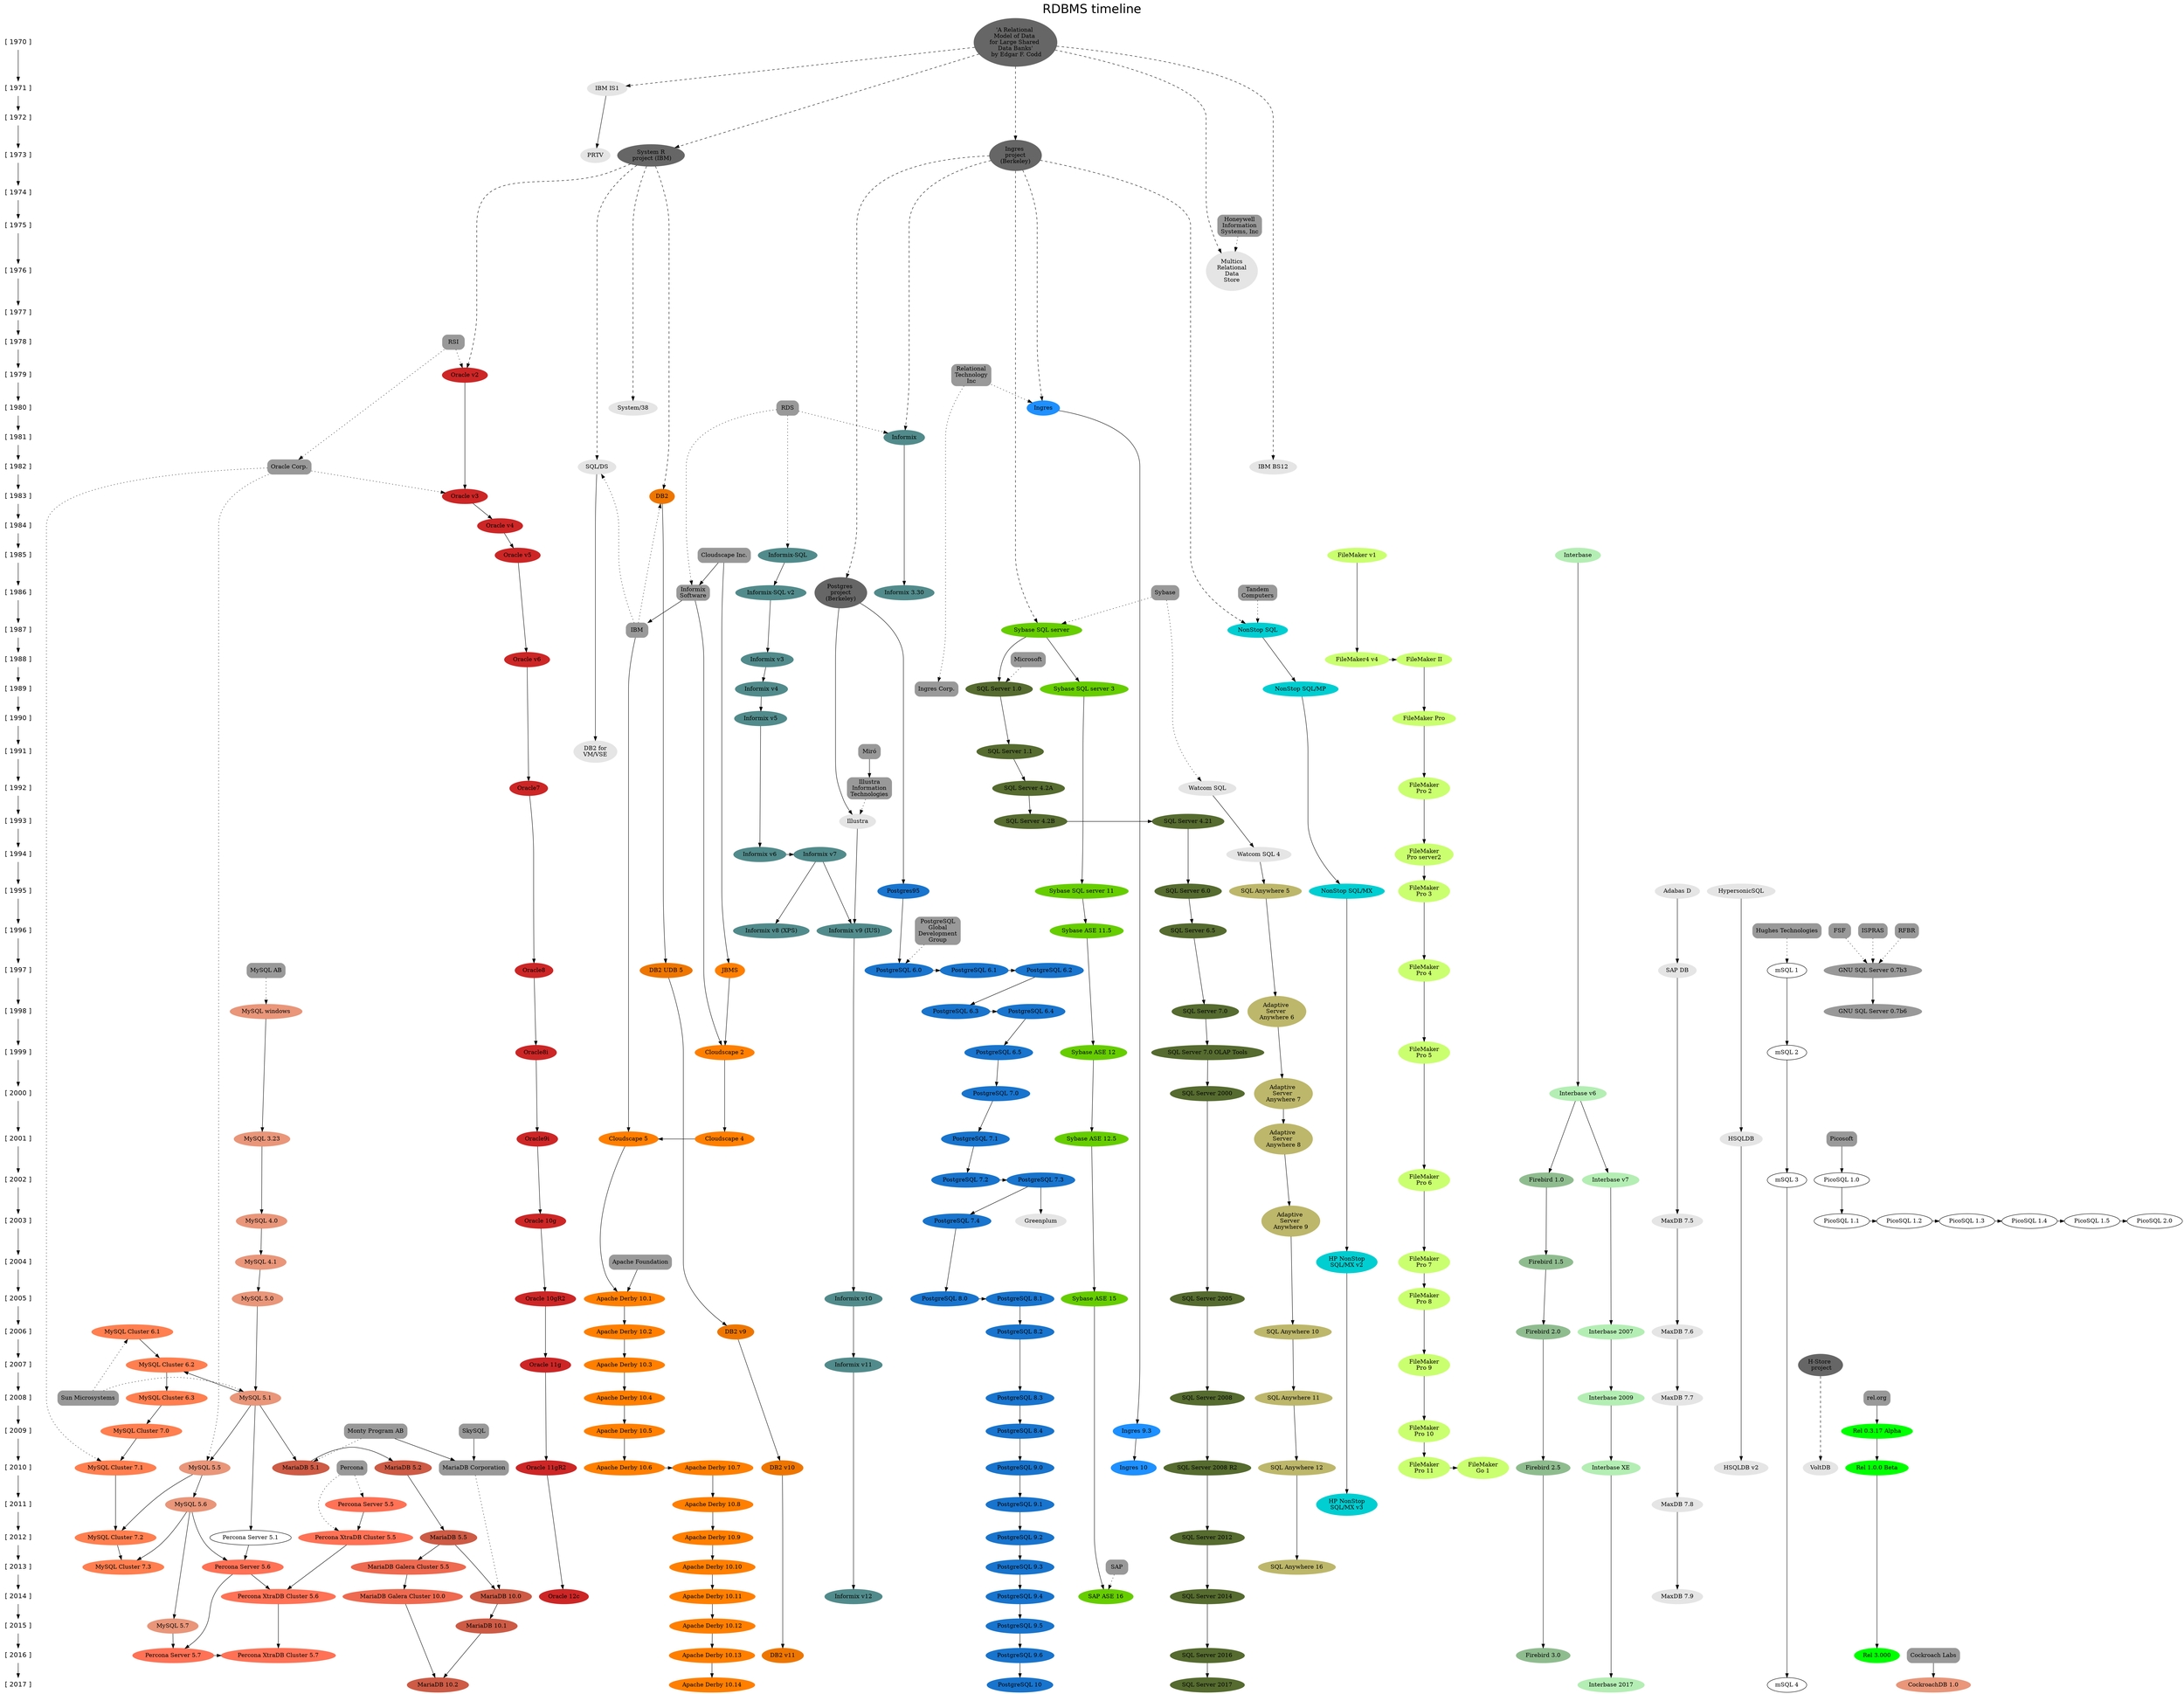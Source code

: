 /*
 * RDBMS timeline
 *
 * Author: Rafael Martinez Guerrero / PostgreSQL-es
 * E-mail: rafael@postgresql.org.es
 * Web: http://www.postgresql.org.es/
 *
 * GIT repository: http://www.github.com/rafaelma/rdbms-timeline
 *
 * The intention of the original project is to create a timeline diagram with
 * information about the main RDBMSs since the 70' up until now.
 *
 * This fork aims to make the original work a bit more complete, with
 * particular emphasis on open source RDBMSs.
 *
 * This is a work in progress. If you have information which can make
 * this diagram better, please do not hesitate to contact me or send a
 * patch via GitHub.
 */

digraph RDBMS_timeline {
K=4;
imap=yes;
rankdir=TB;
ratio=fill;

graph [
 fontname = "Helvetica"
 fontsize=30
 label="RDBMS timeline"
 labelloc=t
]

/* 
 * *********************
 *  Rank - definitions
 * *********************
*/

 {rank=same; "[ 1970 ]" "'A Relational \nModel of Data \nfor Large Shared \nData Banks'\n by Edgar F. Codd"}
 {rank=same; "[ 1971 ]" "IBM IS1"}
 {rank=same; "[ 1972 ]" }
 {rank=same; "[ 1973 ]" "PRTV" "System R\n project (IBM)" "Ingres \nproject\n(Berkeley)"}
 {rank=same; "[ 1974 ]" }
 {rank=same; "[ 1975 ]" }
 {rank=same; "[ 1976 ]" "Multics\nRelational\nData\nStore"}
 {rank=same; "[ 1977 ]" }
 {rank=same; "[ 1978 ]" }
 {rank=same; "[ 1979 ]" "Oracle v2"}
 {rank=same; "[ 1980 ]" "Ingres" "System/38"}
 {rank=same; "[ 1981 ]" "Informix"}
 {rank=same; "[ 1982 ]" "IBM BS12" "Oracle Corp." "SQL/DS"}
 {rank=same; "[ 1983 ]" "DB2" "Oracle v3"}
 {rank=same; "[ 1984 ]" "Oracle v4"}
 {rank=same; "[ 1985 ]" "FileMaker v1" "Informix-SQL" "Interbase" "Oracle v5"}
 {rank=same; "[ 1986 ]" "Informix\nSoftware" "Informix-SQL v2" "Informix 3.30" "Postgres \nproject\n(Berkeley)"}
 {rank=same; "[ 1987 ]" "NonStop SQL" "Sybase SQL server"}
 {rank=same; "[ 1988 ]" "FileMaker4 v4" "FileMaker II" "Informix v3" "Oracle v6"}
 {rank=same; "[ 1989 ]" "Informix v4" "Ingres Corp." "NonStop SQL/MP" "SQL Server 1.0" "Sybase SQL server 3"}
 {rank=same; "[ 1990 ]" "FileMaker Pro" "Informix v5"}
 {rank=same; "[ 1991 ]"  "DB2 for\nVM/VSE" "SQL Server 1.1"}
 {rank=same; "[ 1992 ]" "FileMaker\nPro 2" "Oracle7" "Watcom SQL" "SQL Server 4.2A"}
 {rank=same; "[ 1993 ]" "Illustra" "SQL Server 4.21" "SQL Server 4.2B"}
 {rank=same; "[ 1994 ]" "FileMaker\nPro server2" "Informix v6" "Informix v7" "Watcom SQL 4"}
 {rank=same; "[ 1995 ]" "Adabas D" "FileMaker\nPro 3" "HypersonicSQL" "NonStop SQL/MX" "Postgres95" "SQL Anywhere 5" "SQL Server 6.0" "Sybase SQL server 11"}
 {rank=same; "[ 1996 ]" "Informix v8 (XPS)" "Informix v9 (IUS)" "SQL Server 6.5" "Sybase ASE 11.5"}
 {rank=same; "[ 1997 ]" "DB2 UDB 5" "FileMaker\nPro 4" "PostgreSQL 6.0" "PostgreSQL 6.1" "PostgreSQL 6.2" "Oracle8" "SAP DB" "mSQL 1" "JBMS" "GNU SQL Server 0.7b3"}
 {rank=same; "[ 1998 ]" "Adaptive \nServer \nAnywhere 6" "MySQL windows" "PostgreSQL 6.3" "PostgreSQL 6.4" "SQL Server 7.0" "GNU SQL Server 0.7b6"}
 {rank=same; "[ 1999 ]" "FileMaker\nPro 5" "PostgreSQL 6.5" "Oracle8i" "Sybase ASE 12" "mSQL 2" "Cloudscape 2" "SQL Server 7.0 OLAP Tools"}
 {rank=same; "[ 2000 ]" "Adaptive \nServer \nAnywhere 7" "Interbase v6" "PostgreSQL 7.0" "SQL Server 2000"}
 {rank=same; "[ 2001 ]" "Adaptive \nServer \nAnywhere 8" "HSQLDB" "MySQL 3.23" "Oracle9i" "PostgreSQL 7.1" "Sybase ASE 12.5" "Cloudscape 4" "Cloudscape 5"}
 {rank=same; "[ 2002 ]" "FileMaker\nPro 6" "Firebird 1.0" "Interbase v7" "PostgreSQL 7.2" "PostgreSQL 7.3" "mSQL 3" "PicoSQL 1.0"}
 {rank=same; "[ 2003 ]" "Adaptive \nServer \nAnywhere 9" "Greenplum" "MaxDB 7.5" "MySQL 4.0" "PostgreSQL 7.4" "Oracle 10g" "PicoSQL 1.1" "PicoSQL 1.2" "PicoSQL 1.3" "PicoSQL 1.4" "PicoSQL 1.5" "PicoSQL 2.0"}
 {rank=same; "[ 2004 ]" "FileMaker\nPro 7" "MySQL 4.1" "HP NonStop\nSQL/MX v2" "Firebird 1.5"}
 {rank=same; "[ 2005 ]" "FileMaker\nPro 8" "Informix v10" "MySQL 5.0" "PostgreSQL 8.0" "PostgreSQL 8.1" "Oracle 10gR2" "SQL Server 2005" "Sybase ASE 15" "Apache Derby 10.1"}
 {rank=same; "[ 2006 ]" "Firebird 2.0" "Interbase 2007" "MaxDB 7.6" "SQL Anywhere 10" "DB2 v9" "PostgreSQL 8.2" "MySQL Cluster 6.1" "Apache Derby 10.2"}
 {rank=same; "[ 2007 ]" "FileMaker\nPro 9" "H-Store \n project" "Informix v11" "Oracle 11g" "MySQL Cluster 6.2" "Apache Derby 10.3"}
 {rank=same; "[ 2008 ]" "Interbase 2009" "MySQL 5.1" "PostgreSQL 8.3" "MaxDB 7.7" "SQL Anywhere 11" "SQL Server 2008" "Sun Microsystems" "MySQL Cluster 6.3" "Apache Derby 10.4"}
 {rank=same; "[ 2009 ]" "FileMaker\nPro 10" "Ingres 9.3" "PostgreSQL 8.4" "MySQL Cluster 7.0" "Apache Derby 10.5" "Rel 0.3.17 Alpha"}
 {rank=same; "[ 2010 ]" "FileMaker\nPro 11" "FileMaker\nGo 1" "HSQLDB v2" "Interbase XE" "SQL Anywhere 12" "DB2 v10" "Ingres 10" "MariaDB 5.1" "MariaDB 5.2" "MySQL 5.5" "Oracle 11gR2" "PostgreSQL 9.0" "SQL Server 2008 R2" "VoltDB" "MySQL Cluster 7.1" "Firebird 2.5" "Apache Derby 10.6" "Apache Derby 10.7" "Rel 1.0.0 Beta"}
 {rank=same; "[ 2011 ]" "HP NonStop\nSQL/MX v3" "MySQL 5.6" "Percona Server 5.5" "PostgreSQL 9.1" "Apache Derby 10.8"}
 {rank=same; "[ 2012 ]" "MariaDB 5.5" "PostgreSQL 9.2" "SQL Server 2012" "Percona XtraDB Cluster 5.5" "MySQL Cluster 7.2" "Apache Derby 10.9"}
 {rank=same; "[ 2013 ]" "SQL Anywhere 16" "PostgreSQL 9.3" "MariaDB Galera Cluster 5.5" "MySQL Cluster 7.3" "Percona Server 5.6" "Apache Derby 10.10"}
 {rank=same; "[ 2014 ]" "MariaDB 10.0" "MariaDB Galera Cluster 10.0" "Percona XtraDB Cluster 5.6" "PostgreSQL 9.4" "SQL Server 2014" "Oracle 12c" "SAP ASE 16" "Informix v12" "MaxDB 7.9" "Apache Derby 10.11"}
 {rank=same; "[ 2015 ]" "MariaDB 10.1" "MySQL 5.7" "PostgreSQL 9.5" "Apache Derby 10.12"}
 {rank=same; "[ 2016 ]" "Percona Server 5.7" "Percona XtraDB Cluster 5.7" "PostgreSQL 9.6" "Firebird 3.0" "SQL Server 2016"  "DB2 v11" "Apache Derby 10.13" "Rel 3.000"}
 {rank=same; "[ 2017 ]" "CockroachDB 1.0" "Interbase 2017" "MariaDB 10.2" "PostgreSQL 10" "mSQL 4" "Apache Derby 10.14" "SQL Server 2017"}


/* 
 * *******************
 * Year - nodes
 * *******************
*/

 "[ 1970 ]" [fontsize=16, fontname="Helvetica", shape = plaintext];
 "[ 1971 ]" [fontsize=16, fontname="Helvetica", shape = plaintext];
 "[ 1972 ]" [fontsize=16, fontname="Helvetica", shape = plaintext];
 "[ 1973 ]" [fontsize=16, fontname="Helvetica", shape = plaintext];
 "[ 1974 ]" [fontsize=16, fontname="Helvetica", shape = plaintext];
 "[ 1975 ]" [fontsize=16, fontname="Helvetica", shape = plaintext];
 "[ 1976 ]" [fontsize=16, fontname="Helvetica", shape = plaintext];
 "[ 1977 ]" [fontsize=16, fontname="Helvetica", shape = plaintext];
 "[ 1978 ]" [fontsize=16, fontname="Helvetica", shape = plaintext];
 "[ 1979 ]" [fontsize=16, fontname="Helvetica", shape = plaintext];
 "[ 1980 ]" [fontsize=16, fontname="Helvetica", shape = plaintext];
 "[ 1981 ]" [fontsize=16, fontname="Helvetica", shape = plaintext];
 "[ 1982 ]" [fontsize=16, fontname="Helvetica", shape = plaintext];
 "[ 1983 ]" [fontsize=16, fontname="Helvetica", shape = plaintext];
 "[ 1984 ]" [fontsize=16, fontname="Helvetica", shape = plaintext];
 "[ 1985 ]" [fontsize=16, fontname="Helvetica", shape = plaintext];
 "[ 1986 ]" [fontsize=16, fontname="Helvetica", shape = plaintext];
 "[ 1987 ]" [fontsize=16, fontname="Helvetica", shape = plaintext];
 "[ 1988 ]" [fontsize=16, fontname="Helvetica", shape = plaintext];
 "[ 1989 ]" [fontsize=16, fontname="Helvetica", shape = plaintext];
 "[ 1990 ]" [fontsize=16, fontname="Helvetica", shape = plaintext];
 "[ 1991 ]" [fontsize=16, fontname="Helvetica", shape = plaintext];
 "[ 1992 ]" [fontsize=16, fontname="Helvetica", shape = plaintext];
 "[ 1993 ]" [fontsize=16, fontname="Helvetica", shape = plaintext];
 "[ 1994 ]" [fontsize=16, fontname="Helvetica", shape = plaintext];
 "[ 1995 ]" [fontsize=16, fontname="Helvetica", shape = plaintext];
 "[ 1996 ]" [fontsize=16, fontname="Helvetica", shape = plaintext];
 "[ 1997 ]" [fontsize=16, fontname="Helvetica", shape = plaintext];
 "[ 1998 ]" [fontsize=16, fontname="Helvetica", shape = plaintext];
 "[ 1999 ]" [fontsize=16, fontname="Helvetica", shape = plaintext];
 "[ 2000 ]" [fontsize=16, fontname="Helvetica", shape = plaintext];
 "[ 2001 ]" [fontsize=16, fontname="Helvetica", shape = plaintext];
 "[ 2002 ]" [fontsize=16, fontname="Helvetica", shape = plaintext];
 "[ 2003 ]" [fontsize=16, fontname="Helvetica", shape = plaintext];
 "[ 2004 ]" [fontsize=16, fontname="Helvetica", shape = plaintext];
 "[ 2005 ]" [fontsize=16, fontname="Helvetica", shape = plaintext];
 "[ 2006 ]" [fontsize=16, fontname="Helvetica", shape = plaintext];
 "[ 2007 ]" [fontsize=16, fontname="Helvetica", shape = plaintext];
 "[ 2008 ]" [fontsize=16, fontname="Helvetica", shape = plaintext];
 "[ 2009 ]" [fontsize=16, fontname="Helvetica", shape = plaintext];
 "[ 2010 ]" [fontsize=16, fontname="Helvetica", shape = plaintext];
 "[ 2011 ]" [fontsize=16, fontname="Helvetica", shape = plaintext];
 "[ 2012 ]" [fontsize=16, fontname="Helvetica", shape = plaintext];
 "[ 2013 ]" [fontsize=16, fontname="Helvetica", shape = plaintext];
 "[ 2014 ]" [fontsize=16, fontname="Helvetica", shape = plaintext];
 "[ 2015 ]" [fontsize=16, fontname="Helvetica", shape = plaintext];
 "[ 2016 ]" [fontsize=16, fontname="Helvetica", shape = plaintext];
 "[ 2017 ]" [fontsize=16, fontname="Helvetica", shape = plaintext];


/* 
 * ************************ 
 * Year - relations
 * ************************
*/

"[ 1970 ]" -> "[ 1971 ]" -> "[ 1972 ]" -> "[ 1973 ]" -> "[ 1974 ]" -> "[ 1975 ]" -> "[ 1976 ]" -> "[ 1977 ]" -> "[ 1978 ]" -> "[ 1979 ]" -> "[ 1980 ]" -> "[ 1981 ]" -> "[ 1982 ]" -> "[ 1983 ]" -> "[ 1984 ]" -> "[ 1985 ]" -> "[ 1986 ]" -> "[ 1987 ]" -> "[ 1988 ]" -> "[ 1989 ]" -> "[ 1990 ]" -> "[ 1991 ]" -> "[ 1992 ]" -> "[ 1993 ]" -> "[ 1994 ]" -> "[ 1995 ]" -> "[ 1996 ]" -> "[ 1997 ]" -> "[ 1998 ]" -> "[ 1999 ]" -> "[ 2000 ]" -> "[ 2001 ]" -> "[ 2002 ]" -> "[ 2003 ]" -> "[ 2004 ]" -> "[ 2005 ]" -> "[ 2006 ]" -> "[ 2007 ]" -> "[ 2008 ]" -> "[ 2009 ]" -> "[ 2010 ]" -> "[ 2011 ]" -> "[ 2012 ]" -> "[ 2013 ]" -> "[ 2014 ]" -> "[ 2015 ]" -> "[ 2016 ]" -> "[ 2017 ]"


/* 
 *
 * Paper / Project - nodes
 *
 */

"'A Relational \nModel of Data \nfor Large Shared \nData Banks'\n by Edgar F. Codd" [style=dotted, style="filled,rounded", color="grey40"];

"H-Store \n project" [style="filled", color="grey40"];
"Ingres \nproject\n(Berkeley)" [style="filled", color="grey40"];
"Postgres \nproject\n(Berkeley)" [style="filled", color="grey40"];
"System R\n project (IBM)" [style="filled", color="grey40"];


/* 
 * 
 * Company  - nodes
 *
 */

"Apache Foundation" [style=dotted, shape=box, style="filled,rounded", color="grey60"];

"Cockroach Labs" [style=dotted, shape=box, style="filled,rounded", color="grey60"];

"Cloudscape Inc." [style=dotted, shape=box, style="filled,rounded", color="grey60"];

"FSF" [style=dotted, shape=box, style="filled,rounded", color="grey60"];

"Honeywell\nInformation\nSystems, Inc" [style=dotted, shape=box, style="filled,rounded", color="grey60"];

"Hughes Technologies" [style=dotted, shape=box, style="filled,rounded", color="grey60"];

"IBM" [style=dotted, shape=box, style="filled,rounded", color="grey60"];

"Illustra\nInformation\nTechnologies" [style=dotted, shape=box, style="filled,rounded", color="grey60"];

"Informix\nSoftware" [style=dotted, shape=box style="filled,rounded", color="grey60"];

"Cloudscape Inc." -> "Informix\nSoftware"
"Informix\nSoftware" -> "IBM"

"Ingres Corp." [style=dotted, shape=box style="filled,rounded", color="grey60"];

"ISPRAS" [style=dotted, shape=box, style="filled,rounded", color="grey60"];

"MariaDB Corporation" [style=dotted, shape=box style="filled,rounded", color="grey60"];

"Microsoft" [style=dotted, shape=box style="filled,rounded", color="grey60"];

"Miró"  [style=dotted, shape=box style="filled,rounded", color="grey60"];

"Monty Program AB" [style=dotted, shape=box style="filled,rounded", color="grey60"];

"MySQL AB" [style=dotted, shape=box style="filled,rounded", color="grey60"];

"Oracle Corp." [style=dotted, shape=box style="filled,rounded", color="grey60"];

"Percona" [style=dotted, shape=box style="filled,rounded", color="grey60"];

"Picosoft" [style=dotted, shape=box style="filled,rounded", color="grey60"];

"PostgreSQL\nGlobal\nDevelopment\nGroup" [style=dotted, shape=box style="filled,rounded", color="grey60"];

"RDS"  [style=dotted, shape=box style="filled,rounded", color="grey60"];

"rel.org" [style=dotted, shape=box style="filled,rounded", color="grey60"];

"Relational\nTechnology\nInc"  [style=dotted, shape=box style="filled,rounded", color="grey60"];

"RFBR" [style=dotted, shape=box, style="filled,rounded", color="grey60"];

"RSI" [style=dotted, shape=box style="filled,rounded", color="grey60"];

"SkySQL" [style=dotted, shape=box style="filled,rounded", color="grey60"];

"Sun Microsystems" [style=dotted, shape=box style="filled,rounded", color="grey60"];

"Sybase" [style=dotted, shape=box style="filled,rounded", color="grey60"];

"SAP" [style=dotted, shape=box style="filled,rounded", color="grey60"];

"Tandem\nComputers" [style=dotted, shape=box style="filled,rounded", color="grey60"];

"Monty Program AB" -> "MariaDB Corporation"
"SkySQL" -> "MariaDB Corporation"

/* 
 * 
 * Database  - nodes
 *
 */


"Adabas D" [style=filled, color=grey90];
"SAP DB" [style=filled, color=grey90];
"MaxDB 7.5" [style=filled, color=grey90];
"MaxDB 7.6" [style=filled, color=grey90];
"MaxDB 7.7" [style=filled, color=grey90];
"MaxDB 7.8" [style=filled, color=grey90];
"MaxDB 7.9" [style=filled, color=grey90];


/* CockroachDB */


"CockroachDB 1.0" [style=filled, color=darksalmon];


/* Derby */


"JBMS" [style=filled, color=darkorange1];
"Cloudscape 2" [style=filled, color=darkorange1];
"Cloudscape 4" [style=filled, color=darkorange1];
"Cloudscape 5" [style=filled, color=darkorange1];
"Apache Derby 10.1" [style=filled, color=darkorange1];
"Apache Derby 10.2" [style=filled, color=darkorange1];
"Apache Derby 10.3" [style=filled, color=darkorange1];
"Apache Derby 10.4" [style=filled, color=darkorange1];
"Apache Derby 10.5" [style=filled, color=darkorange1];
"Apache Derby 10.6" [style=filled, color=darkorange1];
"Apache Derby 10.7" [style=filled, color=darkorange1];
"Apache Derby 10.8" [style=filled, color=darkorange1];
"Apache Derby 10.9" [style=filled, color=darkorange1];
"Apache Derby 10.10" [style=filled, color=darkorange1];
"Apache Derby 10.11" [style=filled, color=darkorange1];
"Apache Derby 10.12" [style=filled, color=darkorange1];
"Apache Derby 10.13" [style=filled, color=darkorange1];
"Apache Derby 10.14" [style=filled, color=darkorange1];


/* DB2 */

"DB2" [style=filled, color=darkorange2];
"DB2 UDB 5" [style=filled, color=darkorange2];
"DB2 v9" [style=filled, color=darkorange2];
"DB2 v10" [style=filled, color=darkorange2];
"DB2 v11" [style=filled, color=darkorange2];

/* Filemaker */

"FileMaker v1" [style=filled, color=darkolivegreen1];
"FileMaker4 v4" [style=filled, color=darkolivegreen1];
"FileMaker II" [style=filled, color=darkolivegreen1];
"FileMaker Pro" [style=filled, color=darkolivegreen1];
"FileMaker\nPro 2" [style=filled, color=darkolivegreen1];
"FileMaker\nPro server2" [style=filled, color=darkolivegreen1];
"FileMaker\nPro 3" [style=filled, color=darkolivegreen1];
"FileMaker\nPro 4" [style=filled, color=darkolivegreen1];
"FileMaker\nPro 5" [style=filled, color=darkolivegreen1];
"FileMaker\nPro 6" [style=filled, color=darkolivegreen1];
"FileMaker\nPro 7" [style=filled, color=darkolivegreen1];
"FileMaker\nPro 8" [style=filled, color=darkolivegreen1];
"FileMaker\nPro 9" [style=filled, color=darkolivegreen1];
"FileMaker\nPro 10" [style=filled, color=darkolivegreen1];
"FileMaker\nPro 11" [style=filled, color=darkolivegreen1];
"FileMaker\nGo 1" [style=filled, color=darkolivegreen1];


"Ingres" [style=filled, color=dodgerblue];
"Ingres 9.3" [style=filled, color=dodgerblue];
"Ingres 10" [style=filled, color=dodgerblue];

"Interbase" [style=filled, color=darkseagreen2];
"Interbase v6" [style=filled, color=darkseagreen2];
"Interbase v7" [style=filled, color=darkseagreen2];
"Interbase 2007" [style=filled, color=darkseagreen2];
"Interbase 2009" [style=filled, color=darkseagreen2];
"Interbase XE" [style=filled, color=darkseagreen2];
"Interbase 2017" [style=filled, color=darkseagreen2];


"Firebird 1.0" [style=filled, color=darkseagreen];
"Firebird 1.5" [style=filled, color=darkseagreen];
"Firebird 2.0" [style=filled, color=darkseagreen];
"Firebird 2.5" [style=filled, color=darkseagreen];
"Firebird 3.0" [style=filled, color=darkseagreen];


"MariaDB 5.1" [style=filled, color=coral3];
"MariaDB 5.2" [style=filled, color=coral3];
"MariaDB 5.5" [style=filled, color=coral3];
"MariaDB 10.0" [style=filled, color=coral3];
"MariaDB 10.1" [style=filled, color=coral3];
"MariaDB 10.2" [style=filled, color=coral3];

"MariaDB Galera Cluster 5.5" [style=filled, color=coral2];
"MariaDB Galera Cluster 10.0" [style=filled, color=coral2];

"Percona Server 5.5" [style=filled, color=coral1];
"Percona Server 5.6" [style=filled, color=coral1];
"Percona Server 5.7" [style=filled, color=coral1];

"Percona XtraDB Cluster 5.5" [style=filled, color=coral1];
"Percona XtraDB Cluster 5.6" [style=filled, color=coral1];
"Percona XtraDB Cluster 5.7" [style=filled, color=coral1];



/* Greenplum */

"Greenplum" [style=filled, color=grey90];


/* GNU SQL Server */

"GNU SQL Server 0.7b3" [style=filled, color=grey60];
"GNU SQL Server 0.7b6" [style=filled, color=grey60];


"HypersonicSQL" [style=filled, color=grey90];
"HSQLDB" [style=filled, color=grey90];
"HSQLDB v2" [style=filled, color=grey90];



"IBM IS1" [style=filled, color=grey90];
"PRTV" [style=filled, color=grey90];


"Illustra" [style=filled, color=grey90];


"Informix" [style=filled, color=darkslategray4];
"Informix 3.30" [style=filled, color=darkslategray4];
"Informix-SQL" [style=filled, color=darkslategray4];
"Informix-SQL v2" [style=filled, color=darkslategray4];
"Informix v3" [style=filled, color=darkslategray4];
"Informix v4" [style=filled, color=darkslategray4];
"Informix v5" [style=filled, color=darkslategray4];
"Informix v6" [style=filled, color=darkslategray4];
"Informix v7" [style=filled, color=darkslategray4];
"Informix v8 (XPS)" [style=filled, color=darkslategray4];
"Informix v9 (IUS)" [style=filled, color=darkslategray4];
"Informix v10" [style=filled, color=darkslategray4];
"Informix v11" [style=filled, color=darkslategray4];
"Informix v12" [style=filled, color=darkslategray4];

/* MySQL */

"MySQL windows" [style=filled, color=darksalmon];
"MySQL 3.23" [style=filled, color=darksalmon];
"MySQL 4.0" [style=filled, color=darksalmon];
"MySQL 4.1" [style=filled, color=darksalmon];
"MySQL 5.0" [style=filled, color=darksalmon];
"MySQL 5.1" [style=filled, color=darksalmon];
"MySQL 5.5" [style=filled, color=darksalmon];
"MySQL 5.6" [style=filled, color=darksalmon];
"MySQL 5.7" [style=filled, color=darksalmon];

"MySQL Cluster 6.1" [style=filled, color=coral];
"MySQL Cluster 6.2" [style=filled, color=coral];
"MySQL Cluster 6.3" [style=filled, color=coral];
"MySQL Cluster 7.0" [style=filled, color=coral];
"MySQL Cluster 7.1" [style=filled, color=coral];
"MySQL Cluster 7.2" [style=filled, color=coral];
"MySQL Cluster 7.3" [style=filled, color=coral];

/* NonStop SQL */

"NonStop SQL" [style=filled, color=darkturquoise];
"NonStop SQL/MP" [style=filled, color=darkturquoise];
"NonStop SQL/MX" [style=filled, color=darkturquoise];
"HP NonStop\nSQL/MX v2" [style=filled, color=darkturquoise];
"HP NonStop\nSQL/MX v3" [style=filled, color=darkturquoise];

/* Oracle */

"Oracle v2" [style=filled, color=firebrick3];
"Oracle v3" [style=filled, color=firebrick3];
"Oracle v4" [style=filled, color=firebrick3];
"Oracle v5" [style=filled, color=firebrick3];
"Oracle v6" [style=filled, color=firebrick3];
"Oracle7" [style=filled, color=firebrick3];
"Oracle8" [style=filled, color=firebrick3];
"Oracle8i" [style=filled, color=firebrick3];
"Oracle9i" [style=filled, color=firebrick3];
"Oracle 10g" [style=filled, color=firebrick3];
"Oracle 10gR2" [style=filled, color=firebrick3];
"Oracle 11g" [style=filled, color=firebrick3];
"Oracle 11gR2" [style=filled, color=firebrick3];
"Oracle 12c" [style=filled, color=firebrick3];


/* PostgreSQL */

"Postgres95" [style=filled, color=dodgerblue3];
"PostgreSQL 6.0" [style=filled, color=dodgerblue3];
"PostgreSQL 6.1" [style=filled, color=dodgerblue3];
"PostgreSQL 6.2" [style=filled, color=dodgerblue3];
"PostgreSQL 6.3" [style=filled, color=dodgerblue3];
"PostgreSQL 6.4" [style=filled, color=dodgerblue3];
"PostgreSQL 6.5" [style=filled, color=dodgerblue3];
"PostgreSQL 7.0" [style=filled, color=dodgerblue3];
"PostgreSQL 7.1" [style=filled, color=dodgerblue3];
"PostgreSQL 7.2" [style=filled, color=dodgerblue3];
"PostgreSQL 7.3" [style=filled, color=dodgerblue3];
"PostgreSQL 7.4" [style=filled, color=dodgerblue3];
"PostgreSQL 8.0" [style=filled, color=dodgerblue3];
"PostgreSQL 8.1" [style=filled, color=dodgerblue3];
"PostgreSQL 8.2" [style=filled, color=dodgerblue3];
"PostgreSQL 8.3" [style=filled, color=dodgerblue3];
"PostgreSQL 8.4" [style=filled, color=dodgerblue3];
"PostgreSQL 9.0" [style=filled, color=dodgerblue3];
"PostgreSQL 9.1" [style=filled, color=dodgerblue3];
"PostgreSQL 9.2" [style=filled, color=dodgerblue3];
"PostgreSQL 9.3" [style=filled, color=dodgerblue3];
"PostgreSQL 9.4" [style=filled, color=dodgerblue3];
"PostgreSQL 9.5" [style=filled, color=dodgerblue3];
"PostgreSQL 9.6" [style=filled, color=dodgerblue3];
"PostgreSQL 10" [style=filled, color=dodgerblue3];


/* rel.org */

"Rel 0.3.17 Alpha" [style=filled, color=green];
"Rel 1.0.0 Beta" [style=filled, color=green];
"Rel 3.000" [style=filled, color=green];


/* Microsoft SQL Server */

"SQL Server 1.0" [style=filled, color=darkolivegreen];
"SQL Server 1.1" [style=filled, color=darkolivegreen];
"SQL Server 4.2A" [style=filled, color=darkolivegreen];
"SQL Server 4.2B" [style=filled, color=darkolivegreen];
"SQL Server 4.21" [style=filled, color=darkolivegreen];
"SQL Server 6.0" [style=filled, color=darkolivegreen];
"SQL Server 6.5" [style=filled, color=darkolivegreen];
"SQL Server 7.0" [style=filled, color=darkolivegreen];
"SQL Server 7.0 OLAP Tools" [style=filled, color=darkolivegreen];
"SQL Server 2000" [style=filled, color=darkolivegreen];
"SQL Server 2005" [style=filled, color=darkolivegreen];
"SQL Server 2008" [style=filled, color=darkolivegreen];
"SQL Server 2008 R2" [style=filled, color=darkolivegreen];
"SQL Server 2012" [style=filled, color=darkolivegreen];
"SQL Server 2014" [style=filled, color=darkolivegreen];
"SQL Server 2016" [style=filled, color=darkolivegreen];
"SQL Server 2017" [style=filled, color=darkolivegreen];

/* SQL Anywhere */

"Watcom SQL" [style=filled, color=grey90];
"Watcom SQL 4" [style=filled, color=grey90];
"SQL Anywhere 5" [style=filled, color=darkkhaki];
"Adaptive \nServer \nAnywhere 6" [style=filled, color=darkkhaki];
"Adaptive \nServer \nAnywhere 7" [style=filled, color=darkkhaki];
"Adaptive \nServer \nAnywhere 8" [style=filled, color=darkkhaki];
"Adaptive \nServer \nAnywhere 9" [style=filled, color=darkkhaki];
"SQL Anywhere 10" [style=filled, color=darkkhaki];
"SQL Anywhere 11" [style=filled, color=darkkhaki];
"SQL Anywhere 12" [style=filled, color=darkkhaki];
"SQL Anywhere 16" [style=filled, color=darkkhaki];

/* Sybase */

"Sybase SQL server" [style=filled, color=chartreuse3];
"Sybase SQL server 3" [style=filled, color=chartreuse3];
"Sybase SQL server 11" [style=filled, color=chartreuse3];
"Sybase ASE 11.5" [style=filled, color=chartreuse3];
"Sybase ASE 12" [style=filled, color=chartreuse3];
"Sybase ASE 12.5" [style=filled, color=chartreuse3];
"Sybase ASE 15" [style=filled, color=chartreuse3];
"SAP ASE 16" [style=filled, color=chartreuse3];


"SQL/DS" [style=filled, color=grey90];
"DB2 for\nVM/VSE" [style=filled, color=grey90];

"System/38" [style=filled, color=grey90];

"IBM BS12" [style=filled, color=grey90];
"Multics\nRelational\nData\nStore" [style=filled, color=grey90];
"VoltDB" [style=filled, color=grey90];

/* 
 *
 * Paper / Project / database - relations
 *
 */

"'A Relational \nModel of Data \nfor Large Shared \nData Banks'\n by Edgar F. Codd" -> "Ingres \nproject\n(Berkeley)" [style=dashed];
"'A Relational \nModel of Data \nfor Large Shared \nData Banks'\n by Edgar F. Codd" -> "System R\n project (IBM)" [style=dashed];
"'A Relational \nModel of Data \nfor Large Shared \nData Banks'\n by Edgar F. Codd" -> "IBM IS1" [style=dashed];
"'A Relational \nModel of Data \nfor Large Shared \nData Banks'\n by Edgar F. Codd" -> "IBM BS12" [style=dashed];
"'A Relational \nModel of Data \nfor Large Shared \nData Banks'\n by Edgar F. Codd" -> "Multics\nRelational\nData\nStore" [style=dashed];


"H-Store \n project" -> "VoltDB" [style=dashed];

"Ingres \nproject\n(Berkeley)" -> "Informix" [style=dashed];
"Ingres \nproject\n(Berkeley)" -> "NonStop SQL" [style=dashed];
"Ingres \nproject\n(Berkeley)" -> "Postgres \nproject\n(Berkeley)" [style=dashed];
"Ingres \nproject\n(Berkeley)" -> "Sybase SQL server" [style=dashed];
"Ingres \nproject\n(Berkeley)" -> "Ingres" [style=dashed];

"Postgres \nproject\n(Berkeley)" -> "Illustra";
"Postgres \nproject\n(Berkeley)" -> "Postgres95";

"System R\n project (IBM)" -> "DB2" [style=dashed];
"System R\n project (IBM)" -> "System/38" [style=dashed];
"System R\n project (IBM)" -> "SQL/DS" [style=dashed];
"System R\n project (IBM)" -> "Oracle v2" [style=dashed];

/* 
 * 
 * Company / database - relations
 *
 */

"Cloudscape Inc." -> "JBMS";
"Informix\nSoftware" -> "Cloudscape 2";
"IBM" -> "Cloudscape 5";
"Apache Foundation" -> "Apache Derby 10.1";

"Cockroach Labs" -> "CockroachDB 1.0";

"FSF" -> "GNU SQL Server 0.7b3" [style=dotted];
"ISPRAS" -> "GNU SQL Server 0.7b3" [style=dotted];
"RFBR" -> "GNU SQL Server 0.7b3" [style=dotted];

"Honeywell\nInformation\nSystems, Inc" -> "Multics\nRelational\nData\nStore" [style=dotted];

"Hughes Technologies" -> "mSQL 1" [style=dotted];

"IBM" -> "DB2" [style=dotted];
"IBM" -> "SQL/DS" [style=dotted];

"Illustra\nInformation\nTechnologies" -> "Illustra" [style=dotted];

/*"Informix\nSoftware" -> "Informix-SQL v2" [style=dotted];*/

"MariaDB Corporation" -> "MariaDB 10.0" [style=dotted];

"Microsoft" -> "SQL Server 1.0" [style=dotted];

"Miró" -> "Illustra\nInformation\nTechnologies";

"Monty Program AB" -> "MariaDB 5.1" [style=dotted];

"MySQL AB" -> "MySQL windows" [style=dotted];

"Oracle Corp." -> "Oracle v3" [style=dotted];
"Oracle Corp." -> "MySQL 5.5" [style=dotted];
"Oracle Corp." -> "MySQL Cluster 7.1" [style=dotted];

"Percona" -> "Percona Server 5.5" [style=dotted];
"Percona" -> "Percona XtraDB Cluster 5.5" [style=dotted];

"Picosoft" -> "PicoSQL 1.0"

"PostgreSQL\nGlobal\nDevelopment\nGroup" -> "PostgreSQL 6.0" [style=dotted];

"RDS" -> "Informix" [style=dotted];
"RDS" -> "Informix-SQL" [style=dotted];
"RDS" -> "Informix\nSoftware" [style=dotted];

"rel.org" -> "Rel 0.3.17 Alpha";

"Relational\nTechnology\nInc" -> "Ingres" [style=dotted];
"Relational\nTechnology\nInc" -> "Ingres Corp." [style=dotted];

"RSI" -> "Oracle v2" [style=dotted];
"RSI" -> "Oracle Corp." [style=dotted];

"Sun Microsystems" -> "MySQL 5.1" [style=dotted];
"Sun Microsystems" -> "MySQL Cluster 6.1" [style=dotted];

"Sybase" -> "Sybase SQL server" [style=dotted];
"SAP" -> "SAP ASE 16" [style=dotted];
"Sybase" -> "Watcom SQL" [style=dotted];

"Tandem\nComputers" -> "NonStop SQL" [style=dotted];


/* 
 *
 * Database - relations
 *
 */



"Adabas D" -> "SAP DB" -> "MaxDB 7.5" -> "MaxDB 7.6" -> "MaxDB 7.7" -> "MaxDB 7.8" -> "MaxDB 7.9";

"DB2" -> "DB2 UDB 5" -> "DB2 v9" -> "DB2 v10" -> "DB2 v11";

"JBMS" -> "Cloudscape 2" -> "Cloudscape 4" -> "Cloudscape 5" -> "Apache Derby 10.1" -> "Apache Derby 10.2" -> "Apache Derby 10.3" -> "Apache Derby 10.4" -> "Apache Derby 10.5" -> "Apache Derby 10.6" -> "Apache Derby 10.7" -> "Apache Derby 10.8" -> "Apache Derby 10.9" -> "Apache Derby 10.10" -> "Apache Derby 10.11" -> "Apache Derby 10.12" -> "Apache Derby 10.13" -> "Apache Derby 10.14";

"FileMaker v1" -> "FileMaker4 v4" -> "FileMaker II" -> "FileMaker Pro" -> "FileMaker\nPro 2" -> "FileMaker\nPro server2" -> "FileMaker\nPro 3" -> "FileMaker\nPro 4" -> "FileMaker\nPro 5" -> "FileMaker\nPro 6" -> "FileMaker\nPro 7" ->  "FileMaker\nPro 8" -> "FileMaker\nPro 9" ->  "FileMaker\nPro 10" ->  "FileMaker\nPro 11" ->  "FileMaker\nGo 1";

"HypersonicSQL" -> "HSQLDB" -> "HSQLDB v2";

"IBM IS1" -> "PRTV";

"Illustra" -> "Informix v9 (IUS)";

"Informix" -> "Informix 3.30";
"Informix-SQL" -> "Informix-SQL v2" -> "Informix v3" -> "Informix v4" -> "Informix v5" -> "Informix v6" -> "Informix v7" -> "Informix v8 (XPS)" ;
"Informix v7" -> "Informix v9 (IUS)" -> "Informix v10" -> "Informix v11" -> "Informix v12";

"Ingres" -> "Ingres 9.3" -> "Ingres 10";

"Interbase" -> "Interbase v6" -> "Interbase v7" -> "Interbase 2007" -> "Interbase 2009" -> "Interbase XE" -> "Interbase 2017";
"Interbase v6" -> "Firebird 1.0" -> "Firebird 1.5" -> "Firebird 2.0" -> "Firebird 2.5" -> "Firebird 3.0";

"mSQL 1" -> "mSQL 2" -> "mSQL 3" -> "mSQL 4"

"MariaDB 5.1" -> "MariaDB 5.2" -> "MariaDB 5.5" -> "MariaDB 10.0" -> "MariaDB 10.1" -> "MariaDB 10.2";
"MariaDB Galera Cluster 5.5" -> "MariaDB Galera Cluster 10.0";
"MariaDB 5.5" -> "MariaDB Galera Cluster 5.5";
"MariaDB Galera Cluster 10.0" -> "MariaDB 10.2";

"MySQL windows" -> "MySQL 3.23" -> "MySQL 4.0" -> "MySQL 4.1" -> "MySQL 5.0" -> "MySQL 5.1" -> "MySQL 5.5" -> "MySQL 5.6" -> "MySQL 5.7";
"MySQL 5.1" -> "MariaDB 5.1";

"Percona Server 5.1" -> "Percona Server 5.6" -> "Percona Server 5.7"
"MySQL 5.1" -> "Percona Server 5.1"
"MySQL 5.6" -> "Percona Server 5.6"
"MySQL 5.7" -> "Percona Server 5.7"

"Percona XtraDB Cluster 5.5" -> "Percona XtraDB Cluster 5.6" -> "Percona XtraDB Cluster 5.7"
"Percona Server 5.5" -> "Percona XtraDB Cluster 5.5"
"Percona Server 5.6" -> "Percona XtraDB Cluster 5.6"
"Percona Server 5.7" -> "Percona XtraDB Cluster 5.7"

"MySQL Cluster 6.1" -> "MySQL Cluster 6.2";
"MySQL Cluster 6.2" -> "MySQL Cluster 6.3";
"MySQL Cluster 6.3" -> "MySQL Cluster 7.0";
"MySQL Cluster 7.0" -> "MySQL Cluster 7.1";
"MySQL Cluster 7.1" -> "MySQL Cluster 7.2";
"MySQL Cluster 7.2" -> "MySQL Cluster 7.3";

"MySQL 5.1" -> "MySQL Cluster 6.2";
"MySQL 5.5" -> "MySQL Cluster 7.2";
"MySQL 5.6" -> "MySQL Cluster 7.3";

"NonStop SQL" -> "NonStop SQL/MP" -> "NonStop SQL/MX" -> "HP NonStop\nSQL/MX v2" -> "HP NonStop\nSQL/MX v3";

"Oracle v2" -> "Oracle v3" -> "Oracle v4" -> "Oracle v5" -> "Oracle v6" -> "Oracle7" -> "Oracle8" -> "Oracle8i" -> "Oracle9i" -> "Oracle 10g" -> "Oracle 10gR2" -> "Oracle 11g" -> "Oracle 11gR2" -> "Oracle 12c";

"PicoSQL 1.0" -> "PicoSQL 1.1" -> "PicoSQL 1.2" -> "PicoSQL 1.3" -> "PicoSQL 1.4" -> "PicoSQL 1.5" -> "PicoSQL 2.0";

"Postgres95" -> "PostgreSQL 6.0";
"PostgreSQL 6.0" -> "PostgreSQL 6.1";
"PostgreSQL 6.1" -> "PostgreSQL 6.2"; 
"PostgreSQL 6.2" -> "PostgreSQL 6.3"; 
"PostgreSQL 6.3" -> "PostgreSQL 6.4"; 
"PostgreSQL 6.4" -> "PostgreSQL 6.5";
"PostgreSQL 6.5" -> "PostgreSQL 7.0";
"PostgreSQL 7.0" -> "PostgreSQL 7.1"; 
"PostgreSQL 7.1" -> "PostgreSQL 7.2"; 
"PostgreSQL 7.2" -> "PostgreSQL 7.3"; 
"PostgreSQL 7.3" -> "PostgreSQL 7.4";
"PostgreSQL 7.4" -> "PostgreSQL 8.0";
"PostgreSQL 8.0" -> "PostgreSQL 8.1";
"PostgreSQL 8.1" -> "PostgreSQL 8.2";
"PostgreSQL 8.2" -> "PostgreSQL 8.3";
"PostgreSQL 8.3" -> "PostgreSQL 8.4";
"PostgreSQL 8.4" -> "PostgreSQL 9.0";
"PostgreSQL 9.0" -> "PostgreSQL 9.1";
"PostgreSQL 9.1" -> "PostgreSQL 9.2";
"PostgreSQL 9.2" -> "PostgreSQL 9.3";
"PostgreSQL 9.3" -> "PostgreSQL 9.4";
"PostgreSQL 9.4" -> "PostgreSQL 9.5";
"PostgreSQL 9.5" -> "PostgreSQL 9.6";
"PostgreSQL 9.6" -> "PostgreSQL 10";

"PostgreSQL 7.3" -> "Greenplum";


"GNU SQL Server 0.7b3" -> "GNU SQL Server 0.7b6";

"Rel 0.3.17 Alpha" -> "Rel 1.0.0 Beta" -> "Rel 3.000";

"SQL/DS" -> "DB2 for\nVM/VSE";

"SQL Server 1.0" -> "SQL Server 1.1" -> "SQL Server 4.2A" -> "SQL Server 4.2B" -> "SQL Server 4.21" -> "SQL Server 6.0" -> "SQL Server 6.5" -> "SQL Server 7.0" -> "SQL Server 7.0 OLAP Tools" -> "SQL Server 2000" -> "SQL Server 2005" -> "SQL Server 2008"  -> "SQL Server 2008 R2" -> "SQL Server 2012" -> "SQL Server 2014" -> "SQL Server 2016" -> "SQL Server 2017";

"Sybase SQL server" -> "SQL Server 1.0";
"Sybase SQL server" -> "Sybase SQL server 3";
"Sybase SQL server 3" -> "Sybase SQL server 11" -> "Sybase ASE 11.5" -> "Sybase ASE 12" -> "Sybase ASE 12.5" -> "Sybase ASE 15" -> "SAP ASE 16";


"Watcom SQL" -> "Watcom SQL 4" -> "SQL Anywhere 5" -> "Adaptive \nServer \nAnywhere 6" -> "Adaptive \nServer \nAnywhere 7" -> "Adaptive \nServer \nAnywhere 8" -> "Adaptive \nServer \nAnywhere 9" -> "SQL Anywhere 10" -> "SQL Anywhere 11" -> "SQL Anywhere 12" -> "SQL Anywhere 16";

}
